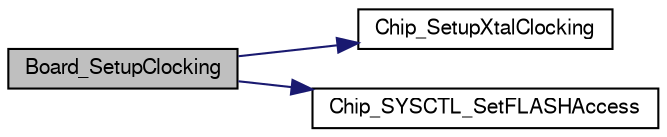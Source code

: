 digraph "Board_SetupClocking"
{
  edge [fontname="FreeSans",fontsize="10",labelfontname="FreeSans",labelfontsize="10"];
  node [fontname="FreeSans",fontsize="10",shape=record];
  rankdir="LR";
  Node1 [label="Board_SetupClocking",height=0.2,width=0.4,color="black", fillcolor="grey75", style="filled", fontcolor="black"];
  Node1 -> Node2 [color="midnightblue",fontsize="10",style="solid"];
  Node2 [label="Chip_SetupXtalClocking",height=0.2,width=0.4,color="black", fillcolor="white", style="filled",URL="$group__SUPPORT__17XX__40XX__FUNC.html#ga18737e4a022570724c77c5cdea9c0258",tooltip="Clock and PLL initialization based on the external oscillator. "];
  Node1 -> Node3 [color="midnightblue",fontsize="10",style="solid"];
  Node3 [label="Chip_SYSCTL_SetFLASHAccess",height=0.2,width=0.4,color="black", fillcolor="white", style="filled",URL="$group__SYSCTL__17XX__40XX.html#gacaea88993f709565eb0166779426b6d8",tooltip="Set FLASH memory access time in clocks. "];
}

